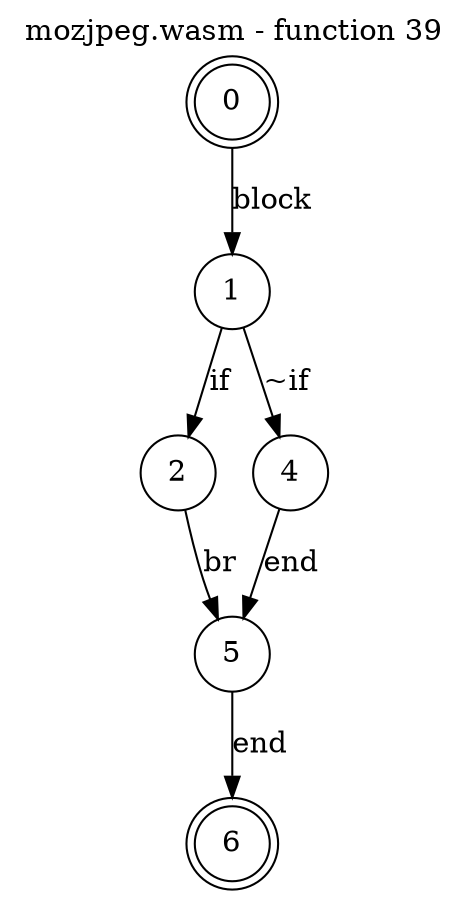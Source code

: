digraph finite_state_machine {
    label = "mozjpeg.wasm - function 39"
    labelloc =  t
    labelfontsize = 16
    labelfontcolor = black
    labelfontname = "Helvetica"
    node [shape = doublecircle]; 0 6;
    node [shape = circle];
    0 -> 1[label="block"];
    1 -> 2[label="if"];
    1 -> 4[label="~if"];
    2 -> 5[label="br"];
    4 -> 5[label="end"];
    5 -> 6[label="end"];
}
